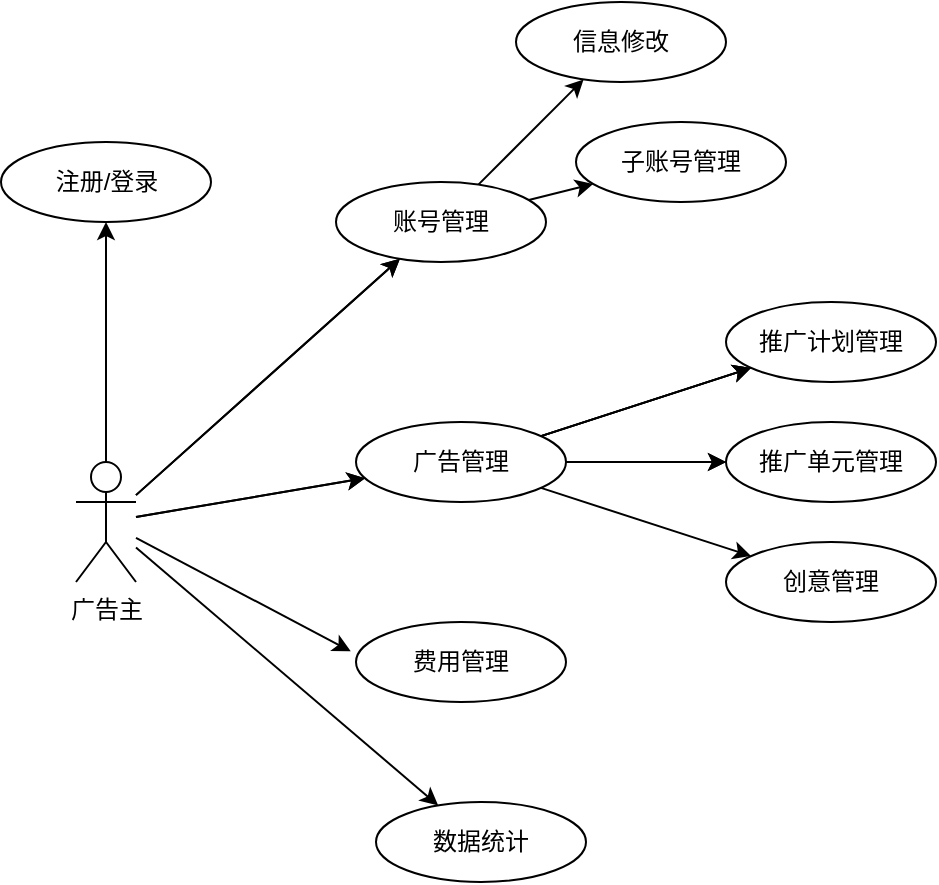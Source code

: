 <mxfile version="16.0.3" type="github">
  <diagram id="FJhuC2eFgf-oeFn7AO8q" name="第 1 页">
    <mxGraphModel dx="981" dy="1682" grid="1" gridSize="10" guides="1" tooltips="1" connect="1" arrows="1" fold="1" page="1" pageScale="1" pageWidth="827" pageHeight="1169" math="0" shadow="0">
      <root>
        <mxCell id="0" />
        <mxCell id="1" parent="0" />
        <mxCell id="cUa09dOFFUTp6RKTz9aB-4" value="" style="rounded=0;orthogonalLoop=1;jettySize=auto;html=1;" parent="1" source="cUa09dOFFUTp6RKTz9aB-1" target="cUa09dOFFUTp6RKTz9aB-3" edge="1">
          <mxGeometry relative="1" as="geometry" />
        </mxCell>
        <mxCell id="cUa09dOFFUTp6RKTz9aB-6" value="" style="edgeStyle=none;rounded=0;orthogonalLoop=1;jettySize=auto;html=1;" parent="1" source="cUa09dOFFUTp6RKTz9aB-1" target="cUa09dOFFUTp6RKTz9aB-3" edge="1">
          <mxGeometry relative="1" as="geometry" />
        </mxCell>
        <mxCell id="cUa09dOFFUTp6RKTz9aB-8" value="" style="edgeStyle=none;rounded=0;orthogonalLoop=1;jettySize=auto;html=1;" parent="1" source="cUa09dOFFUTp6RKTz9aB-1" target="cUa09dOFFUTp6RKTz9aB-7" edge="1">
          <mxGeometry relative="1" as="geometry" />
        </mxCell>
        <mxCell id="zcABNqmIeKitV1Lr5QLJ-26" value="" style="edgeStyle=none;rounded=0;orthogonalLoop=1;jettySize=auto;html=1;" edge="1" parent="1" source="cUa09dOFFUTp6RKTz9aB-1" target="cUa09dOFFUTp6RKTz9aB-7">
          <mxGeometry relative="1" as="geometry" />
        </mxCell>
        <mxCell id="cUa09dOFFUTp6RKTz9aB-1" value="广告主" style="shape=umlActor;verticalLabelPosition=bottom;verticalAlign=top;html=1;" parent="1" vertex="1">
          <mxGeometry x="50" y="190" width="30" height="60" as="geometry" />
        </mxCell>
        <mxCell id="zcABNqmIeKitV1Lr5QLJ-4" value="" style="edgeStyle=none;rounded=0;orthogonalLoop=1;jettySize=auto;html=1;" edge="1" parent="1" source="cUa09dOFFUTp6RKTz9aB-3" target="zcABNqmIeKitV1Lr5QLJ-3">
          <mxGeometry relative="1" as="geometry" />
        </mxCell>
        <mxCell id="zcABNqmIeKitV1Lr5QLJ-6" value="" style="edgeStyle=none;rounded=0;orthogonalLoop=1;jettySize=auto;html=1;" edge="1" parent="1" source="cUa09dOFFUTp6RKTz9aB-3" target="zcABNqmIeKitV1Lr5QLJ-5">
          <mxGeometry relative="1" as="geometry" />
        </mxCell>
        <mxCell id="cUa09dOFFUTp6RKTz9aB-3" value="&lt;span&gt;账号管理&lt;/span&gt;" style="ellipse;whiteSpace=wrap;html=1;verticalAlign=middle;labelPosition=center;verticalLabelPosition=middle;align=center;container=0;" parent="1" vertex="1">
          <mxGeometry x="180" y="50" width="105" height="40" as="geometry" />
        </mxCell>
        <mxCell id="zcABNqmIeKitV1Lr5QLJ-11" value="" style="edgeStyle=none;rounded=0;orthogonalLoop=1;jettySize=auto;html=1;" edge="1" parent="1" source="cUa09dOFFUTp6RKTz9aB-7" target="zcABNqmIeKitV1Lr5QLJ-10">
          <mxGeometry relative="1" as="geometry" />
        </mxCell>
        <mxCell id="zcABNqmIeKitV1Lr5QLJ-12" value="" style="edgeStyle=none;rounded=0;orthogonalLoop=1;jettySize=auto;html=1;" edge="1" parent="1" source="cUa09dOFFUTp6RKTz9aB-7" target="zcABNqmIeKitV1Lr5QLJ-10">
          <mxGeometry relative="1" as="geometry" />
        </mxCell>
        <mxCell id="zcABNqmIeKitV1Lr5QLJ-13" value="" style="edgeStyle=none;rounded=0;orthogonalLoop=1;jettySize=auto;html=1;" edge="1" parent="1" source="cUa09dOFFUTp6RKTz9aB-7" target="zcABNqmIeKitV1Lr5QLJ-10">
          <mxGeometry relative="1" as="geometry" />
        </mxCell>
        <mxCell id="zcABNqmIeKitV1Lr5QLJ-15" value="" style="edgeStyle=none;rounded=0;orthogonalLoop=1;jettySize=auto;html=1;" edge="1" parent="1" source="cUa09dOFFUTp6RKTz9aB-7" target="zcABNqmIeKitV1Lr5QLJ-14">
          <mxGeometry relative="1" as="geometry" />
        </mxCell>
        <mxCell id="zcABNqmIeKitV1Lr5QLJ-16" value="" style="edgeStyle=none;rounded=0;orthogonalLoop=1;jettySize=auto;html=1;" edge="1" parent="1" source="cUa09dOFFUTp6RKTz9aB-7" target="zcABNqmIeKitV1Lr5QLJ-14">
          <mxGeometry relative="1" as="geometry" />
        </mxCell>
        <mxCell id="zcABNqmIeKitV1Lr5QLJ-18" value="" style="edgeStyle=none;rounded=0;orthogonalLoop=1;jettySize=auto;html=1;" edge="1" parent="1" source="cUa09dOFFUTp6RKTz9aB-7" target="zcABNqmIeKitV1Lr5QLJ-17">
          <mxGeometry relative="1" as="geometry" />
        </mxCell>
        <mxCell id="cUa09dOFFUTp6RKTz9aB-7" value="广告管理" style="ellipse;whiteSpace=wrap;html=1;verticalAlign=middle;" parent="1" vertex="1">
          <mxGeometry x="190" y="170" width="105" height="40" as="geometry" />
        </mxCell>
        <mxCell id="cUa09dOFFUTp6RKTz9aB-9" value="费用管理" style="ellipse;whiteSpace=wrap;html=1;verticalAlign=middle;" parent="1" vertex="1">
          <mxGeometry x="190" y="270" width="105" height="40" as="geometry" />
        </mxCell>
        <mxCell id="cUa09dOFFUTp6RKTz9aB-10" value="" style="endArrow=classic;html=1;rounded=0;entryX=-0.025;entryY=0.367;entryDx=0;entryDy=0;entryPerimeter=0;" parent="1" source="cUa09dOFFUTp6RKTz9aB-1" target="cUa09dOFFUTp6RKTz9aB-9" edge="1">
          <mxGeometry width="50" height="50" relative="1" as="geometry">
            <mxPoint x="130" y="180" as="sourcePoint" />
            <mxPoint x="100" y="250" as="targetPoint" />
          </mxGeometry>
        </mxCell>
        <mxCell id="cUa09dOFFUTp6RKTz9aB-11" value="数据统计" style="ellipse;whiteSpace=wrap;html=1;verticalAlign=middle;" parent="1" vertex="1">
          <mxGeometry x="200" y="360" width="105" height="40" as="geometry" />
        </mxCell>
        <mxCell id="cUa09dOFFUTp6RKTz9aB-12" value="" style="endArrow=classic;html=1;rounded=0;" parent="1" source="cUa09dOFFUTp6RKTz9aB-1" target="cUa09dOFFUTp6RKTz9aB-11" edge="1">
          <mxGeometry width="50" height="50" relative="1" as="geometry">
            <mxPoint x="93" y="280.003" as="sourcePoint" />
            <mxPoint x="190" y="368.36" as="targetPoint" />
          </mxGeometry>
        </mxCell>
        <mxCell id="zcABNqmIeKitV1Lr5QLJ-3" value="信息修改" style="ellipse;whiteSpace=wrap;html=1;verticalAlign=middle;labelPosition=center;verticalLabelPosition=middle;align=center;" vertex="1" parent="1">
          <mxGeometry x="270" y="-40" width="105" height="40" as="geometry" />
        </mxCell>
        <mxCell id="zcABNqmIeKitV1Lr5QLJ-5" value="子账号管理" style="ellipse;whiteSpace=wrap;html=1;verticalAlign=middle;labelPosition=center;verticalLabelPosition=middle;align=center;" vertex="1" parent="1">
          <mxGeometry x="300" y="20" width="105" height="40" as="geometry" />
        </mxCell>
        <mxCell id="zcABNqmIeKitV1Lr5QLJ-9" value="" style="endArrow=classic;html=1;rounded=0;entryX=0.5;entryY=1;entryDx=0;entryDy=0;" edge="1" parent="1" source="cUa09dOFFUTp6RKTz9aB-1" target="zcABNqmIeKitV1Lr5QLJ-31">
          <mxGeometry width="50" height="50" relative="1" as="geometry">
            <mxPoint x="40" y="260" as="sourcePoint" />
            <mxPoint x="65" y="80" as="targetPoint" />
          </mxGeometry>
        </mxCell>
        <mxCell id="zcABNqmIeKitV1Lr5QLJ-10" value="推广计划管理" style="ellipse;whiteSpace=wrap;html=1;verticalAlign=middle;" vertex="1" parent="1">
          <mxGeometry x="375" y="110" width="105" height="40" as="geometry" />
        </mxCell>
        <mxCell id="zcABNqmIeKitV1Lr5QLJ-14" value="推广单元管理" style="ellipse;whiteSpace=wrap;html=1;verticalAlign=middle;" vertex="1" parent="1">
          <mxGeometry x="375" y="170" width="105" height="40" as="geometry" />
        </mxCell>
        <mxCell id="zcABNqmIeKitV1Lr5QLJ-17" value="创意管理" style="ellipse;whiteSpace=wrap;html=1;verticalAlign=middle;" vertex="1" parent="1">
          <mxGeometry x="375" y="230" width="105" height="40" as="geometry" />
        </mxCell>
        <mxCell id="zcABNqmIeKitV1Lr5QLJ-31" value="&lt;span&gt;注册/登录&lt;/span&gt;" style="ellipse;whiteSpace=wrap;html=1;verticalAlign=middle;labelPosition=center;verticalLabelPosition=middle;align=center;" vertex="1" parent="1">
          <mxGeometry x="12.5" y="30" width="105" height="40" as="geometry" />
        </mxCell>
      </root>
    </mxGraphModel>
  </diagram>
</mxfile>
